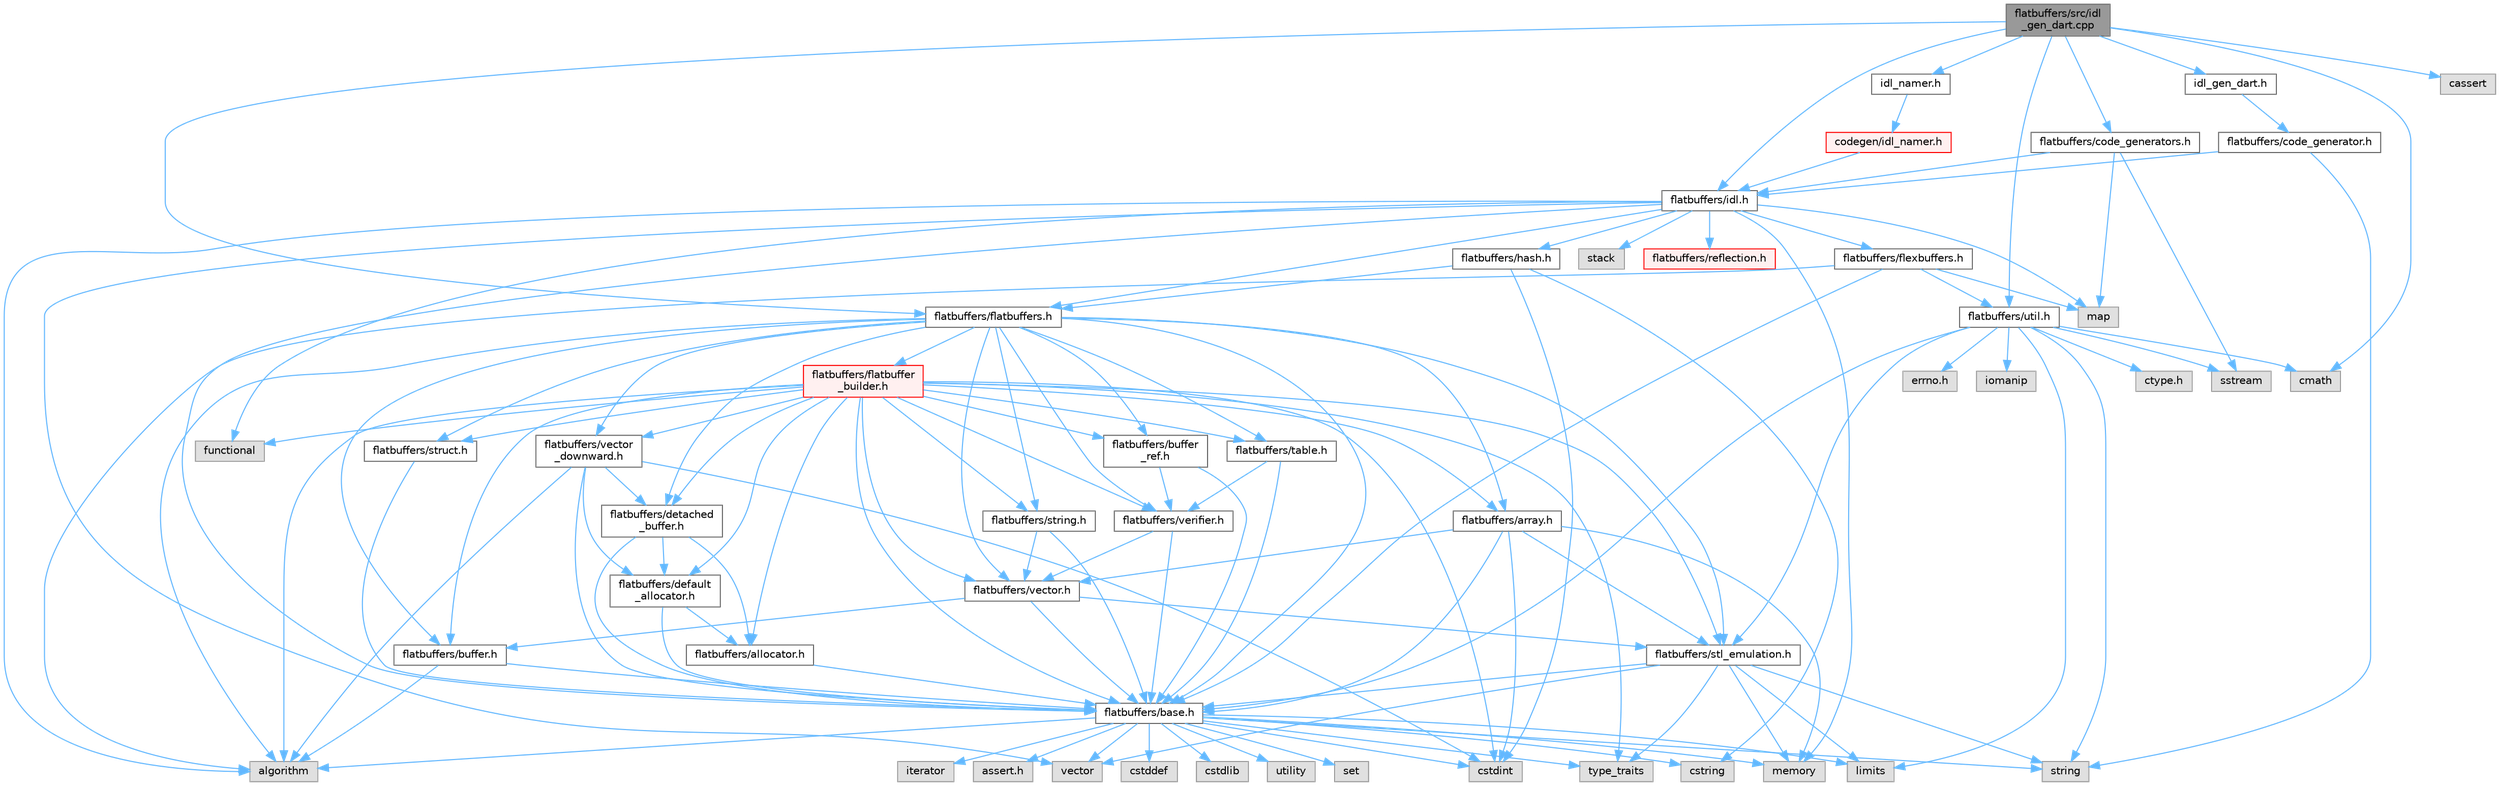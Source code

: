 digraph "flatbuffers/src/idl_gen_dart.cpp"
{
 // LATEX_PDF_SIZE
  bgcolor="transparent";
  edge [fontname=Helvetica,fontsize=10,labelfontname=Helvetica,labelfontsize=10];
  node [fontname=Helvetica,fontsize=10,shape=box,height=0.2,width=0.4];
  Node1 [id="Node000001",label="flatbuffers/src/idl\l_gen_dart.cpp",height=0.2,width=0.4,color="gray40", fillcolor="grey60", style="filled", fontcolor="black",tooltip=" "];
  Node1 -> Node2 [id="edge126_Node000001_Node000002",color="steelblue1",style="solid",tooltip=" "];
  Node2 [id="Node000002",label="idl_gen_dart.h",height=0.2,width=0.4,color="grey40", fillcolor="white", style="filled",URL="$idl__gen__dart_8h.html",tooltip=" "];
  Node2 -> Node3 [id="edge127_Node000002_Node000003",color="steelblue1",style="solid",tooltip=" "];
  Node3 [id="Node000003",label="flatbuffers/code_generator.h",height=0.2,width=0.4,color="grey40", fillcolor="white", style="filled",URL="$code__generator_8h.html",tooltip=" "];
  Node3 -> Node4 [id="edge128_Node000003_Node000004",color="steelblue1",style="solid",tooltip=" "];
  Node4 [id="Node000004",label="string",height=0.2,width=0.4,color="grey60", fillcolor="#E0E0E0", style="filled",tooltip=" "];
  Node3 -> Node5 [id="edge129_Node000003_Node000005",color="steelblue1",style="solid",tooltip=" "];
  Node5 [id="Node000005",label="flatbuffers/idl.h",height=0.2,width=0.4,color="grey40", fillcolor="white", style="filled",URL="$idl_8h.html",tooltip=" "];
  Node5 -> Node6 [id="edge130_Node000005_Node000006",color="steelblue1",style="solid",tooltip=" "];
  Node6 [id="Node000006",label="algorithm",height=0.2,width=0.4,color="grey60", fillcolor="#E0E0E0", style="filled",tooltip=" "];
  Node5 -> Node7 [id="edge131_Node000005_Node000007",color="steelblue1",style="solid",tooltip=" "];
  Node7 [id="Node000007",label="functional",height=0.2,width=0.4,color="grey60", fillcolor="#E0E0E0", style="filled",tooltip=" "];
  Node5 -> Node8 [id="edge132_Node000005_Node000008",color="steelblue1",style="solid",tooltip=" "];
  Node8 [id="Node000008",label="map",height=0.2,width=0.4,color="grey60", fillcolor="#E0E0E0", style="filled",tooltip=" "];
  Node5 -> Node9 [id="edge133_Node000005_Node000009",color="steelblue1",style="solid",tooltip=" "];
  Node9 [id="Node000009",label="memory",height=0.2,width=0.4,color="grey60", fillcolor="#E0E0E0", style="filled",tooltip=" "];
  Node5 -> Node10 [id="edge134_Node000005_Node000010",color="steelblue1",style="solid",tooltip=" "];
  Node10 [id="Node000010",label="stack",height=0.2,width=0.4,color="grey60", fillcolor="#E0E0E0", style="filled",tooltip=" "];
  Node5 -> Node11 [id="edge135_Node000005_Node000011",color="steelblue1",style="solid",tooltip=" "];
  Node11 [id="Node000011",label="vector",height=0.2,width=0.4,color="grey60", fillcolor="#E0E0E0", style="filled",tooltip=" "];
  Node5 -> Node12 [id="edge136_Node000005_Node000012",color="steelblue1",style="solid",tooltip=" "];
  Node12 [id="Node000012",label="flatbuffers/base.h",height=0.2,width=0.4,color="grey40", fillcolor="white", style="filled",URL="$base_8h.html",tooltip=" "];
  Node12 -> Node13 [id="edge137_Node000012_Node000013",color="steelblue1",style="solid",tooltip=" "];
  Node13 [id="Node000013",label="assert.h",height=0.2,width=0.4,color="grey60", fillcolor="#E0E0E0", style="filled",tooltip=" "];
  Node12 -> Node14 [id="edge138_Node000012_Node000014",color="steelblue1",style="solid",tooltip=" "];
  Node14 [id="Node000014",label="cstdint",height=0.2,width=0.4,color="grey60", fillcolor="#E0E0E0", style="filled",tooltip=" "];
  Node12 -> Node15 [id="edge139_Node000012_Node000015",color="steelblue1",style="solid",tooltip=" "];
  Node15 [id="Node000015",label="cstddef",height=0.2,width=0.4,color="grey60", fillcolor="#E0E0E0", style="filled",tooltip=" "];
  Node12 -> Node16 [id="edge140_Node000012_Node000016",color="steelblue1",style="solid",tooltip=" "];
  Node16 [id="Node000016",label="cstdlib",height=0.2,width=0.4,color="grey60", fillcolor="#E0E0E0", style="filled",tooltip=" "];
  Node12 -> Node17 [id="edge141_Node000012_Node000017",color="steelblue1",style="solid",tooltip=" "];
  Node17 [id="Node000017",label="cstring",height=0.2,width=0.4,color="grey60", fillcolor="#E0E0E0", style="filled",tooltip=" "];
  Node12 -> Node18 [id="edge142_Node000012_Node000018",color="steelblue1",style="solid",tooltip=" "];
  Node18 [id="Node000018",label="utility",height=0.2,width=0.4,color="grey60", fillcolor="#E0E0E0", style="filled",tooltip=" "];
  Node12 -> Node4 [id="edge143_Node000012_Node000004",color="steelblue1",style="solid",tooltip=" "];
  Node12 -> Node19 [id="edge144_Node000012_Node000019",color="steelblue1",style="solid",tooltip=" "];
  Node19 [id="Node000019",label="type_traits",height=0.2,width=0.4,color="grey60", fillcolor="#E0E0E0", style="filled",tooltip=" "];
  Node12 -> Node11 [id="edge145_Node000012_Node000011",color="steelblue1",style="solid",tooltip=" "];
  Node12 -> Node20 [id="edge146_Node000012_Node000020",color="steelblue1",style="solid",tooltip=" "];
  Node20 [id="Node000020",label="set",height=0.2,width=0.4,color="grey60", fillcolor="#E0E0E0", style="filled",tooltip=" "];
  Node12 -> Node6 [id="edge147_Node000012_Node000006",color="steelblue1",style="solid",tooltip=" "];
  Node12 -> Node21 [id="edge148_Node000012_Node000021",color="steelblue1",style="solid",tooltip=" "];
  Node21 [id="Node000021",label="limits",height=0.2,width=0.4,color="grey60", fillcolor="#E0E0E0", style="filled",tooltip=" "];
  Node12 -> Node22 [id="edge149_Node000012_Node000022",color="steelblue1",style="solid",tooltip=" "];
  Node22 [id="Node000022",label="iterator",height=0.2,width=0.4,color="grey60", fillcolor="#E0E0E0", style="filled",tooltip=" "];
  Node12 -> Node9 [id="edge150_Node000012_Node000009",color="steelblue1",style="solid",tooltip=" "];
  Node5 -> Node23 [id="edge151_Node000005_Node000023",color="steelblue1",style="solid",tooltip=" "];
  Node23 [id="Node000023",label="flatbuffers/flatbuffers.h",height=0.2,width=0.4,color="grey40", fillcolor="white", style="filled",URL="$flatbuffers_8h.html",tooltip=" "];
  Node23 -> Node6 [id="edge152_Node000023_Node000006",color="steelblue1",style="solid",tooltip=" "];
  Node23 -> Node24 [id="edge153_Node000023_Node000024",color="steelblue1",style="solid",tooltip=" "];
  Node24 [id="Node000024",label="flatbuffers/array.h",height=0.2,width=0.4,color="grey40", fillcolor="white", style="filled",URL="$array_8h.html",tooltip=" "];
  Node24 -> Node14 [id="edge154_Node000024_Node000014",color="steelblue1",style="solid",tooltip=" "];
  Node24 -> Node9 [id="edge155_Node000024_Node000009",color="steelblue1",style="solid",tooltip=" "];
  Node24 -> Node12 [id="edge156_Node000024_Node000012",color="steelblue1",style="solid",tooltip=" "];
  Node24 -> Node25 [id="edge157_Node000024_Node000025",color="steelblue1",style="solid",tooltip=" "];
  Node25 [id="Node000025",label="flatbuffers/stl_emulation.h",height=0.2,width=0.4,color="grey40", fillcolor="white", style="filled",URL="$stl__emulation_8h.html",tooltip=" "];
  Node25 -> Node12 [id="edge158_Node000025_Node000012",color="steelblue1",style="solid",tooltip=" "];
  Node25 -> Node4 [id="edge159_Node000025_Node000004",color="steelblue1",style="solid",tooltip=" "];
  Node25 -> Node19 [id="edge160_Node000025_Node000019",color="steelblue1",style="solid",tooltip=" "];
  Node25 -> Node11 [id="edge161_Node000025_Node000011",color="steelblue1",style="solid",tooltip=" "];
  Node25 -> Node9 [id="edge162_Node000025_Node000009",color="steelblue1",style="solid",tooltip=" "];
  Node25 -> Node21 [id="edge163_Node000025_Node000021",color="steelblue1",style="solid",tooltip=" "];
  Node24 -> Node26 [id="edge164_Node000024_Node000026",color="steelblue1",style="solid",tooltip=" "];
  Node26 [id="Node000026",label="flatbuffers/vector.h",height=0.2,width=0.4,color="grey40", fillcolor="white", style="filled",URL="$vector_8h.html",tooltip=" "];
  Node26 -> Node12 [id="edge165_Node000026_Node000012",color="steelblue1",style="solid",tooltip=" "];
  Node26 -> Node27 [id="edge166_Node000026_Node000027",color="steelblue1",style="solid",tooltip=" "];
  Node27 [id="Node000027",label="flatbuffers/buffer.h",height=0.2,width=0.4,color="grey40", fillcolor="white", style="filled",URL="$buffer_8h.html",tooltip=" "];
  Node27 -> Node6 [id="edge167_Node000027_Node000006",color="steelblue1",style="solid",tooltip=" "];
  Node27 -> Node12 [id="edge168_Node000027_Node000012",color="steelblue1",style="solid",tooltip=" "];
  Node26 -> Node25 [id="edge169_Node000026_Node000025",color="steelblue1",style="solid",tooltip=" "];
  Node23 -> Node12 [id="edge170_Node000023_Node000012",color="steelblue1",style="solid",tooltip=" "];
  Node23 -> Node27 [id="edge171_Node000023_Node000027",color="steelblue1",style="solid",tooltip=" "];
  Node23 -> Node28 [id="edge172_Node000023_Node000028",color="steelblue1",style="solid",tooltip=" "];
  Node28 [id="Node000028",label="flatbuffers/buffer\l_ref.h",height=0.2,width=0.4,color="grey40", fillcolor="white", style="filled",URL="$buffer__ref_8h.html",tooltip=" "];
  Node28 -> Node12 [id="edge173_Node000028_Node000012",color="steelblue1",style="solid",tooltip=" "];
  Node28 -> Node29 [id="edge174_Node000028_Node000029",color="steelblue1",style="solid",tooltip=" "];
  Node29 [id="Node000029",label="flatbuffers/verifier.h",height=0.2,width=0.4,color="grey40", fillcolor="white", style="filled",URL="$verifier_8h.html",tooltip=" "];
  Node29 -> Node12 [id="edge175_Node000029_Node000012",color="steelblue1",style="solid",tooltip=" "];
  Node29 -> Node26 [id="edge176_Node000029_Node000026",color="steelblue1",style="solid",tooltip=" "];
  Node23 -> Node30 [id="edge177_Node000023_Node000030",color="steelblue1",style="solid",tooltip=" "];
  Node30 [id="Node000030",label="flatbuffers/detached\l_buffer.h",height=0.2,width=0.4,color="grey40", fillcolor="white", style="filled",URL="$detached__buffer_8h.html",tooltip=" "];
  Node30 -> Node31 [id="edge178_Node000030_Node000031",color="steelblue1",style="solid",tooltip=" "];
  Node31 [id="Node000031",label="flatbuffers/allocator.h",height=0.2,width=0.4,color="grey40", fillcolor="white", style="filled",URL="$allocator_8h.html",tooltip=" "];
  Node31 -> Node12 [id="edge179_Node000031_Node000012",color="steelblue1",style="solid",tooltip=" "];
  Node30 -> Node12 [id="edge180_Node000030_Node000012",color="steelblue1",style="solid",tooltip=" "];
  Node30 -> Node32 [id="edge181_Node000030_Node000032",color="steelblue1",style="solid",tooltip=" "];
  Node32 [id="Node000032",label="flatbuffers/default\l_allocator.h",height=0.2,width=0.4,color="grey40", fillcolor="white", style="filled",URL="$default__allocator_8h.html",tooltip=" "];
  Node32 -> Node31 [id="edge182_Node000032_Node000031",color="steelblue1",style="solid",tooltip=" "];
  Node32 -> Node12 [id="edge183_Node000032_Node000012",color="steelblue1",style="solid",tooltip=" "];
  Node23 -> Node33 [id="edge184_Node000023_Node000033",color="steelblue1",style="solid",tooltip=" "];
  Node33 [id="Node000033",label="flatbuffers/flatbuffer\l_builder.h",height=0.2,width=0.4,color="red", fillcolor="#FFF0F0", style="filled",URL="$flatbuffer__builder_8h.html",tooltip=" "];
  Node33 -> Node6 [id="edge185_Node000033_Node000006",color="steelblue1",style="solid",tooltip=" "];
  Node33 -> Node14 [id="edge186_Node000033_Node000014",color="steelblue1",style="solid",tooltip=" "];
  Node33 -> Node7 [id="edge187_Node000033_Node000007",color="steelblue1",style="solid",tooltip=" "];
  Node33 -> Node19 [id="edge188_Node000033_Node000019",color="steelblue1",style="solid",tooltip=" "];
  Node33 -> Node31 [id="edge189_Node000033_Node000031",color="steelblue1",style="solid",tooltip=" "];
  Node33 -> Node24 [id="edge190_Node000033_Node000024",color="steelblue1",style="solid",tooltip=" "];
  Node33 -> Node12 [id="edge191_Node000033_Node000012",color="steelblue1",style="solid",tooltip=" "];
  Node33 -> Node27 [id="edge192_Node000033_Node000027",color="steelblue1",style="solid",tooltip=" "];
  Node33 -> Node28 [id="edge193_Node000033_Node000028",color="steelblue1",style="solid",tooltip=" "];
  Node33 -> Node32 [id="edge194_Node000033_Node000032",color="steelblue1",style="solid",tooltip=" "];
  Node33 -> Node30 [id="edge195_Node000033_Node000030",color="steelblue1",style="solid",tooltip=" "];
  Node33 -> Node25 [id="edge196_Node000033_Node000025",color="steelblue1",style="solid",tooltip=" "];
  Node33 -> Node35 [id="edge197_Node000033_Node000035",color="steelblue1",style="solid",tooltip=" "];
  Node35 [id="Node000035",label="flatbuffers/string.h",height=0.2,width=0.4,color="grey40", fillcolor="white", style="filled",URL="$string_8h.html",tooltip=" "];
  Node35 -> Node12 [id="edge198_Node000035_Node000012",color="steelblue1",style="solid",tooltip=" "];
  Node35 -> Node26 [id="edge199_Node000035_Node000026",color="steelblue1",style="solid",tooltip=" "];
  Node33 -> Node36 [id="edge200_Node000033_Node000036",color="steelblue1",style="solid",tooltip=" "];
  Node36 [id="Node000036",label="flatbuffers/struct.h",height=0.2,width=0.4,color="grey40", fillcolor="white", style="filled",URL="$struct_8h.html",tooltip=" "];
  Node36 -> Node12 [id="edge201_Node000036_Node000012",color="steelblue1",style="solid",tooltip=" "];
  Node33 -> Node37 [id="edge202_Node000033_Node000037",color="steelblue1",style="solid",tooltip=" "];
  Node37 [id="Node000037",label="flatbuffers/table.h",height=0.2,width=0.4,color="grey40", fillcolor="white", style="filled",URL="$table_8h.html",tooltip=" "];
  Node37 -> Node12 [id="edge203_Node000037_Node000012",color="steelblue1",style="solid",tooltip=" "];
  Node37 -> Node29 [id="edge204_Node000037_Node000029",color="steelblue1",style="solid",tooltip=" "];
  Node33 -> Node26 [id="edge205_Node000033_Node000026",color="steelblue1",style="solid",tooltip=" "];
  Node33 -> Node38 [id="edge206_Node000033_Node000038",color="steelblue1",style="solid",tooltip=" "];
  Node38 [id="Node000038",label="flatbuffers/vector\l_downward.h",height=0.2,width=0.4,color="grey40", fillcolor="white", style="filled",URL="$vector__downward_8h.html",tooltip=" "];
  Node38 -> Node6 [id="edge207_Node000038_Node000006",color="steelblue1",style="solid",tooltip=" "];
  Node38 -> Node14 [id="edge208_Node000038_Node000014",color="steelblue1",style="solid",tooltip=" "];
  Node38 -> Node12 [id="edge209_Node000038_Node000012",color="steelblue1",style="solid",tooltip=" "];
  Node38 -> Node32 [id="edge210_Node000038_Node000032",color="steelblue1",style="solid",tooltip=" "];
  Node38 -> Node30 [id="edge211_Node000038_Node000030",color="steelblue1",style="solid",tooltip=" "];
  Node33 -> Node29 [id="edge212_Node000033_Node000029",color="steelblue1",style="solid",tooltip=" "];
  Node23 -> Node25 [id="edge213_Node000023_Node000025",color="steelblue1",style="solid",tooltip=" "];
  Node23 -> Node35 [id="edge214_Node000023_Node000035",color="steelblue1",style="solid",tooltip=" "];
  Node23 -> Node36 [id="edge215_Node000023_Node000036",color="steelblue1",style="solid",tooltip=" "];
  Node23 -> Node37 [id="edge216_Node000023_Node000037",color="steelblue1",style="solid",tooltip=" "];
  Node23 -> Node26 [id="edge217_Node000023_Node000026",color="steelblue1",style="solid",tooltip=" "];
  Node23 -> Node38 [id="edge218_Node000023_Node000038",color="steelblue1",style="solid",tooltip=" "];
  Node23 -> Node29 [id="edge219_Node000023_Node000029",color="steelblue1",style="solid",tooltip=" "];
  Node5 -> Node39 [id="edge220_Node000005_Node000039",color="steelblue1",style="solid",tooltip=" "];
  Node39 [id="Node000039",label="flatbuffers/flexbuffers.h",height=0.2,width=0.4,color="grey40", fillcolor="white", style="filled",URL="$flexbuffers_8h.html",tooltip=" "];
  Node39 -> Node6 [id="edge221_Node000039_Node000006",color="steelblue1",style="solid",tooltip=" "];
  Node39 -> Node8 [id="edge222_Node000039_Node000008",color="steelblue1",style="solid",tooltip=" "];
  Node39 -> Node12 [id="edge223_Node000039_Node000012",color="steelblue1",style="solid",tooltip=" "];
  Node39 -> Node40 [id="edge224_Node000039_Node000040",color="steelblue1",style="solid",tooltip=" "];
  Node40 [id="Node000040",label="flatbuffers/util.h",height=0.2,width=0.4,color="grey40", fillcolor="white", style="filled",URL="$util_8h.html",tooltip=" "];
  Node40 -> Node41 [id="edge225_Node000040_Node000041",color="steelblue1",style="solid",tooltip=" "];
  Node41 [id="Node000041",label="ctype.h",height=0.2,width=0.4,color="grey60", fillcolor="#E0E0E0", style="filled",tooltip=" "];
  Node40 -> Node42 [id="edge226_Node000040_Node000042",color="steelblue1",style="solid",tooltip=" "];
  Node42 [id="Node000042",label="errno.h",height=0.2,width=0.4,color="grey60", fillcolor="#E0E0E0", style="filled",tooltip=" "];
  Node40 -> Node12 [id="edge227_Node000040_Node000012",color="steelblue1",style="solid",tooltip=" "];
  Node40 -> Node25 [id="edge228_Node000040_Node000025",color="steelblue1",style="solid",tooltip=" "];
  Node40 -> Node43 [id="edge229_Node000040_Node000043",color="steelblue1",style="solid",tooltip=" "];
  Node43 [id="Node000043",label="iomanip",height=0.2,width=0.4,color="grey60", fillcolor="#E0E0E0", style="filled",tooltip=" "];
  Node40 -> Node44 [id="edge230_Node000040_Node000044",color="steelblue1",style="solid",tooltip=" "];
  Node44 [id="Node000044",label="sstream",height=0.2,width=0.4,color="grey60", fillcolor="#E0E0E0", style="filled",tooltip=" "];
  Node40 -> Node45 [id="edge231_Node000040_Node000045",color="steelblue1",style="solid",tooltip=" "];
  Node45 [id="Node000045",label="cmath",height=0.2,width=0.4,color="grey60", fillcolor="#E0E0E0", style="filled",tooltip=" "];
  Node40 -> Node21 [id="edge232_Node000040_Node000021",color="steelblue1",style="solid",tooltip=" "];
  Node40 -> Node4 [id="edge233_Node000040_Node000004",color="steelblue1",style="solid",tooltip=" "];
  Node5 -> Node46 [id="edge234_Node000005_Node000046",color="steelblue1",style="solid",tooltip=" "];
  Node46 [id="Node000046",label="flatbuffers/hash.h",height=0.2,width=0.4,color="grey40", fillcolor="white", style="filled",URL="$hash_8h.html",tooltip=" "];
  Node46 -> Node14 [id="edge235_Node000046_Node000014",color="steelblue1",style="solid",tooltip=" "];
  Node46 -> Node17 [id="edge236_Node000046_Node000017",color="steelblue1",style="solid",tooltip=" "];
  Node46 -> Node23 [id="edge237_Node000046_Node000023",color="steelblue1",style="solid",tooltip=" "];
  Node5 -> Node47 [id="edge238_Node000005_Node000047",color="steelblue1",style="solid",tooltip=" "];
  Node47 [id="Node000047",label="flatbuffers/reflection.h",height=0.2,width=0.4,color="red", fillcolor="#FFF0F0", style="filled",URL="$reflection_8h.html",tooltip=" "];
  Node1 -> Node49 [id="edge239_Node000001_Node000049",color="steelblue1",style="solid",tooltip=" "];
  Node49 [id="Node000049",label="cassert",height=0.2,width=0.4,color="grey60", fillcolor="#E0E0E0", style="filled",tooltip=" "];
  Node1 -> Node45 [id="edge240_Node000001_Node000045",color="steelblue1",style="solid",tooltip=" "];
  Node1 -> Node50 [id="edge241_Node000001_Node000050",color="steelblue1",style="solid",tooltip=" "];
  Node50 [id="Node000050",label="flatbuffers/code_generators.h",height=0.2,width=0.4,color="grey40", fillcolor="white", style="filled",URL="$code__generators_8h.html",tooltip=" "];
  Node50 -> Node8 [id="edge242_Node000050_Node000008",color="steelblue1",style="solid",tooltip=" "];
  Node50 -> Node44 [id="edge243_Node000050_Node000044",color="steelblue1",style="solid",tooltip=" "];
  Node50 -> Node5 [id="edge244_Node000050_Node000005",color="steelblue1",style="solid",tooltip=" "];
  Node1 -> Node23 [id="edge245_Node000001_Node000023",color="steelblue1",style="solid",tooltip=" "];
  Node1 -> Node5 [id="edge246_Node000001_Node000005",color="steelblue1",style="solid",tooltip=" "];
  Node1 -> Node40 [id="edge247_Node000001_Node000040",color="steelblue1",style="solid",tooltip=" "];
  Node1 -> Node51 [id="edge248_Node000001_Node000051",color="steelblue1",style="solid",tooltip=" "];
  Node51 [id="Node000051",label="idl_namer.h",height=0.2,width=0.4,color="grey40", fillcolor="white", style="filled",URL="$src_2idl__namer_8h.html",tooltip=" "];
  Node51 -> Node52 [id="edge249_Node000051_Node000052",color="steelblue1",style="solid",tooltip=" "];
  Node52 [id="Node000052",label="codegen/idl_namer.h",height=0.2,width=0.4,color="red", fillcolor="#FFF0F0", style="filled",URL="$include_2codegen_2idl__namer_8h.html",tooltip=" "];
  Node52 -> Node5 [id="edge250_Node000052_Node000005",color="steelblue1",style="solid",tooltip=" "];
}
